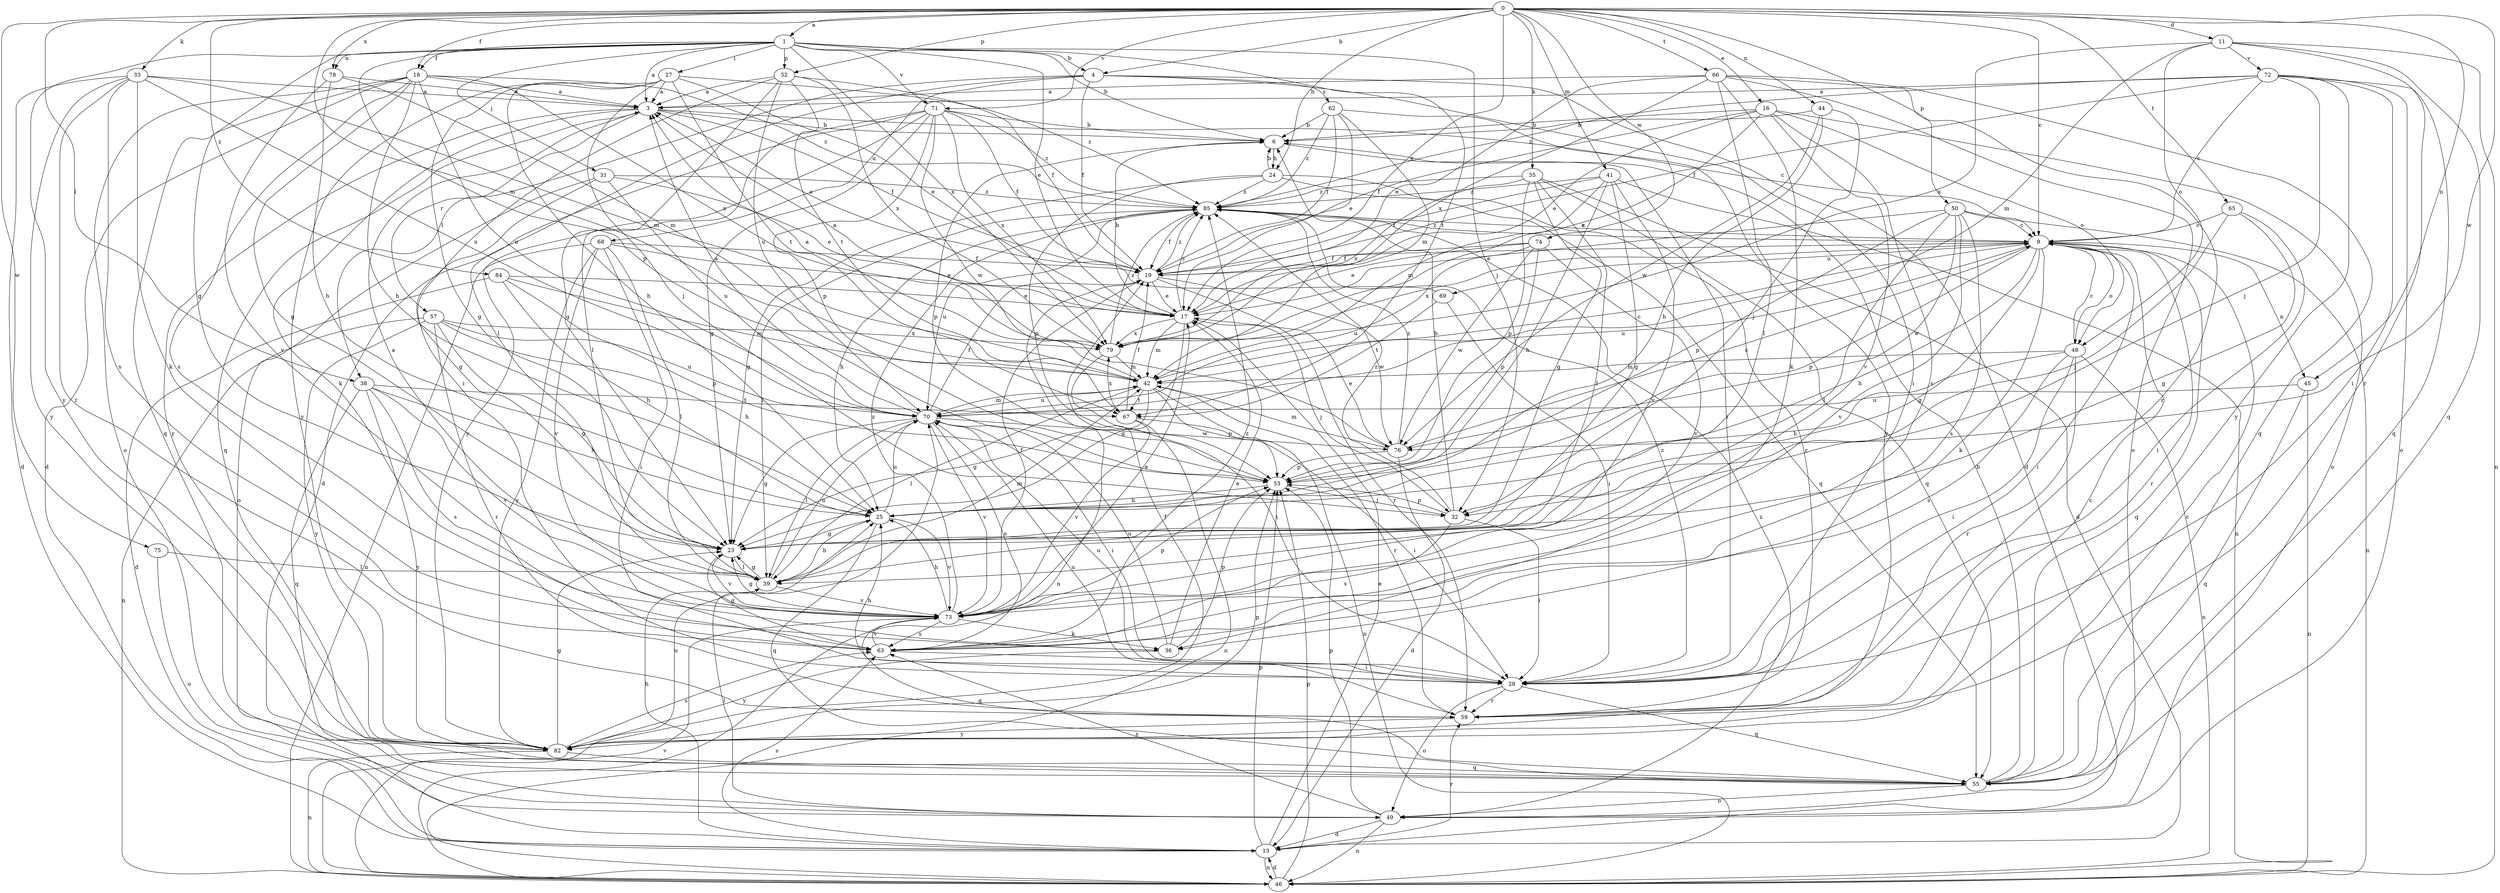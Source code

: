 strict digraph  {
0;
1;
3;
4;
6;
9;
11;
13;
16;
17;
18;
19;
23;
24;
25;
27;
28;
31;
32;
33;
35;
36;
38;
39;
41;
42;
44;
45;
46;
48;
49;
50;
52;
53;
55;
57;
59;
62;
63;
65;
66;
67;
68;
69;
70;
71;
72;
73;
74;
75;
76;
78;
79;
82;
84;
85;
0 -> 1  [label=a];
0 -> 4  [label=b];
0 -> 9  [label=c];
0 -> 11  [label=d];
0 -> 16  [label=e];
0 -> 17  [label=e];
0 -> 18  [label=f];
0 -> 24  [label=h];
0 -> 33  [label=k];
0 -> 35  [label=k];
0 -> 38  [label=l];
0 -> 41  [label=m];
0 -> 42  [label=m];
0 -> 44  [label=n];
0 -> 45  [label=n];
0 -> 50  [label=p];
0 -> 52  [label=p];
0 -> 65  [label=t];
0 -> 66  [label=t];
0 -> 71  [label=v];
0 -> 74  [label=w];
0 -> 75  [label=w];
0 -> 76  [label=w];
0 -> 78  [label=x];
0 -> 84  [label=z];
1 -> 3  [label=a];
1 -> 4  [label=b];
1 -> 6  [label=b];
1 -> 17  [label=e];
1 -> 18  [label=f];
1 -> 23  [label=g];
1 -> 27  [label=i];
1 -> 31  [label=j];
1 -> 32  [label=j];
1 -> 52  [label=p];
1 -> 53  [label=p];
1 -> 67  [label=t];
1 -> 71  [label=v];
1 -> 78  [label=x];
1 -> 79  [label=x];
1 -> 82  [label=y];
3 -> 6  [label=b];
3 -> 9  [label=c];
3 -> 19  [label=f];
3 -> 36  [label=k];
3 -> 55  [label=q];
3 -> 57  [label=r];
3 -> 82  [label=y];
4 -> 13  [label=d];
4 -> 19  [label=f];
4 -> 28  [label=i];
4 -> 38  [label=l];
4 -> 39  [label=l];
4 -> 62  [label=s];
4 -> 68  [label=u];
6 -> 24  [label=h];
6 -> 28  [label=i];
6 -> 53  [label=p];
9 -> 19  [label=f];
9 -> 23  [label=g];
9 -> 25  [label=h];
9 -> 28  [label=i];
9 -> 36  [label=k];
9 -> 45  [label=n];
9 -> 48  [label=o];
9 -> 53  [label=p];
9 -> 55  [label=q];
9 -> 59  [label=r];
9 -> 69  [label=u];
9 -> 70  [label=u];
9 -> 79  [label=x];
9 -> 85  [label=z];
11 -> 42  [label=m];
11 -> 46  [label=n];
11 -> 48  [label=o];
11 -> 55  [label=q];
11 -> 59  [label=r];
11 -> 72  [label=v];
11 -> 79  [label=x];
13 -> 17  [label=e];
13 -> 25  [label=h];
13 -> 46  [label=n];
13 -> 53  [label=p];
13 -> 59  [label=r];
13 -> 63  [label=s];
16 -> 6  [label=b];
16 -> 17  [label=e];
16 -> 19  [label=f];
16 -> 48  [label=o];
16 -> 49  [label=o];
16 -> 63  [label=s];
16 -> 73  [label=v];
16 -> 79  [label=x];
17 -> 6  [label=b];
17 -> 23  [label=g];
17 -> 32  [label=j];
17 -> 42  [label=m];
17 -> 79  [label=x];
17 -> 85  [label=z];
18 -> 3  [label=a];
18 -> 13  [label=d];
18 -> 23  [label=g];
18 -> 25  [label=h];
18 -> 49  [label=o];
18 -> 55  [label=q];
18 -> 63  [label=s];
18 -> 70  [label=u];
18 -> 79  [label=x];
18 -> 85  [label=z];
19 -> 17  [label=e];
19 -> 46  [label=n];
19 -> 59  [label=r];
19 -> 76  [label=w];
19 -> 85  [label=z];
23 -> 39  [label=l];
23 -> 73  [label=v];
24 -> 6  [label=b];
24 -> 23  [label=g];
24 -> 53  [label=p];
24 -> 55  [label=q];
24 -> 59  [label=r];
24 -> 85  [label=z];
25 -> 23  [label=g];
25 -> 55  [label=q];
25 -> 70  [label=u];
25 -> 73  [label=v];
27 -> 3  [label=a];
27 -> 17  [label=e];
27 -> 23  [label=g];
27 -> 25  [label=h];
27 -> 32  [label=j];
27 -> 67  [label=t];
27 -> 82  [label=y];
27 -> 85  [label=z];
28 -> 25  [label=h];
28 -> 49  [label=o];
28 -> 55  [label=q];
28 -> 59  [label=r];
28 -> 70  [label=u];
28 -> 85  [label=z];
31 -> 17  [label=e];
31 -> 23  [label=g];
31 -> 49  [label=o];
31 -> 70  [label=u];
31 -> 85  [label=z];
32 -> 6  [label=b];
32 -> 28  [label=i];
32 -> 53  [label=p];
32 -> 63  [label=s];
32 -> 85  [label=z];
33 -> 3  [label=a];
33 -> 13  [label=d];
33 -> 36  [label=k];
33 -> 42  [label=m];
33 -> 59  [label=r];
33 -> 63  [label=s];
33 -> 70  [label=u];
33 -> 82  [label=y];
35 -> 13  [label=d];
35 -> 23  [label=g];
35 -> 39  [label=l];
35 -> 53  [label=p];
35 -> 55  [label=q];
35 -> 79  [label=x];
35 -> 85  [label=z];
36 -> 17  [label=e];
36 -> 53  [label=p];
36 -> 70  [label=u];
36 -> 82  [label=y];
38 -> 25  [label=h];
38 -> 55  [label=q];
38 -> 63  [label=s];
38 -> 67  [label=t];
38 -> 73  [label=v];
38 -> 82  [label=y];
39 -> 3  [label=a];
39 -> 23  [label=g];
39 -> 25  [label=h];
39 -> 42  [label=m];
39 -> 70  [label=u];
39 -> 73  [label=v];
41 -> 19  [label=f];
41 -> 23  [label=g];
41 -> 25  [label=h];
41 -> 42  [label=m];
41 -> 46  [label=n];
41 -> 73  [label=v];
41 -> 85  [label=z];
42 -> 3  [label=a];
42 -> 9  [label=c];
42 -> 23  [label=g];
42 -> 39  [label=l];
42 -> 46  [label=n];
42 -> 53  [label=p];
42 -> 59  [label=r];
42 -> 67  [label=t];
42 -> 70  [label=u];
44 -> 6  [label=b];
44 -> 25  [label=h];
44 -> 32  [label=j];
44 -> 76  [label=w];
45 -> 46  [label=n];
45 -> 55  [label=q];
45 -> 70  [label=u];
46 -> 13  [label=d];
46 -> 53  [label=p];
46 -> 70  [label=u];
46 -> 73  [label=v];
48 -> 9  [label=c];
48 -> 25  [label=h];
48 -> 28  [label=i];
48 -> 42  [label=m];
48 -> 46  [label=n];
48 -> 59  [label=r];
48 -> 63  [label=s];
49 -> 13  [label=d];
49 -> 39  [label=l];
49 -> 46  [label=n];
49 -> 53  [label=p];
49 -> 63  [label=s];
49 -> 85  [label=z];
50 -> 9  [label=c];
50 -> 17  [label=e];
50 -> 39  [label=l];
50 -> 46  [label=n];
50 -> 53  [label=p];
50 -> 63  [label=s];
50 -> 73  [label=v];
50 -> 76  [label=w];
52 -> 3  [label=a];
52 -> 19  [label=f];
52 -> 23  [label=g];
52 -> 28  [label=i];
52 -> 67  [label=t];
52 -> 70  [label=u];
52 -> 79  [label=x];
53 -> 25  [label=h];
53 -> 32  [label=j];
55 -> 6  [label=b];
55 -> 9  [label=c];
55 -> 49  [label=o];
57 -> 23  [label=g];
57 -> 25  [label=h];
57 -> 46  [label=n];
57 -> 59  [label=r];
57 -> 70  [label=u];
57 -> 79  [label=x];
57 -> 82  [label=y];
59 -> 70  [label=u];
59 -> 82  [label=y];
62 -> 6  [label=b];
62 -> 17  [label=e];
62 -> 19  [label=f];
62 -> 42  [label=m];
62 -> 82  [label=y];
62 -> 85  [label=z];
63 -> 23  [label=g];
63 -> 28  [label=i];
63 -> 73  [label=v];
63 -> 85  [label=z];
65 -> 9  [label=c];
65 -> 23  [label=g];
65 -> 28  [label=i];
65 -> 32  [label=j];
66 -> 3  [label=a];
66 -> 17  [label=e];
66 -> 36  [label=k];
66 -> 39  [label=l];
66 -> 49  [label=o];
66 -> 55  [label=q];
66 -> 59  [label=r];
66 -> 79  [label=x];
67 -> 19  [label=f];
67 -> 28  [label=i];
67 -> 46  [label=n];
67 -> 73  [label=v];
67 -> 79  [label=x];
68 -> 17  [label=e];
68 -> 19  [label=f];
68 -> 28  [label=i];
68 -> 39  [label=l];
68 -> 46  [label=n];
68 -> 73  [label=v];
68 -> 82  [label=y];
69 -> 3  [label=a];
69 -> 28  [label=i];
69 -> 67  [label=t];
70 -> 3  [label=a];
70 -> 19  [label=f];
70 -> 23  [label=g];
70 -> 28  [label=i];
70 -> 39  [label=l];
70 -> 42  [label=m];
70 -> 63  [label=s];
70 -> 73  [label=v];
70 -> 76  [label=w];
71 -> 6  [label=b];
71 -> 13  [label=d];
71 -> 19  [label=f];
71 -> 23  [label=g];
71 -> 39  [label=l];
71 -> 53  [label=p];
71 -> 76  [label=w];
71 -> 79  [label=x];
71 -> 82  [label=y];
71 -> 85  [label=z];
72 -> 3  [label=a];
72 -> 9  [label=c];
72 -> 19  [label=f];
72 -> 28  [label=i];
72 -> 32  [label=j];
72 -> 49  [label=o];
72 -> 55  [label=q];
72 -> 82  [label=y];
72 -> 85  [label=z];
73 -> 17  [label=e];
73 -> 19  [label=f];
73 -> 23  [label=g];
73 -> 25  [label=h];
73 -> 36  [label=k];
73 -> 53  [label=p];
73 -> 55  [label=q];
73 -> 63  [label=s];
73 -> 85  [label=z];
74 -> 17  [label=e];
74 -> 19  [label=f];
74 -> 53  [label=p];
74 -> 70  [label=u];
74 -> 73  [label=v];
74 -> 76  [label=w];
75 -> 39  [label=l];
75 -> 49  [label=o];
76 -> 9  [label=c];
76 -> 13  [label=d];
76 -> 17  [label=e];
76 -> 42  [label=m];
76 -> 53  [label=p];
76 -> 85  [label=z];
78 -> 3  [label=a];
78 -> 25  [label=h];
78 -> 42  [label=m];
78 -> 73  [label=v];
79 -> 3  [label=a];
79 -> 28  [label=i];
79 -> 42  [label=m];
79 -> 85  [label=z];
82 -> 9  [label=c];
82 -> 19  [label=f];
82 -> 23  [label=g];
82 -> 46  [label=n];
82 -> 53  [label=p];
82 -> 55  [label=q];
82 -> 63  [label=s];
84 -> 13  [label=d];
84 -> 17  [label=e];
84 -> 25  [label=h];
84 -> 42  [label=m];
84 -> 53  [label=p];
85 -> 9  [label=c];
85 -> 19  [label=f];
85 -> 25  [label=h];
85 -> 39  [label=l];
85 -> 70  [label=u];
}
